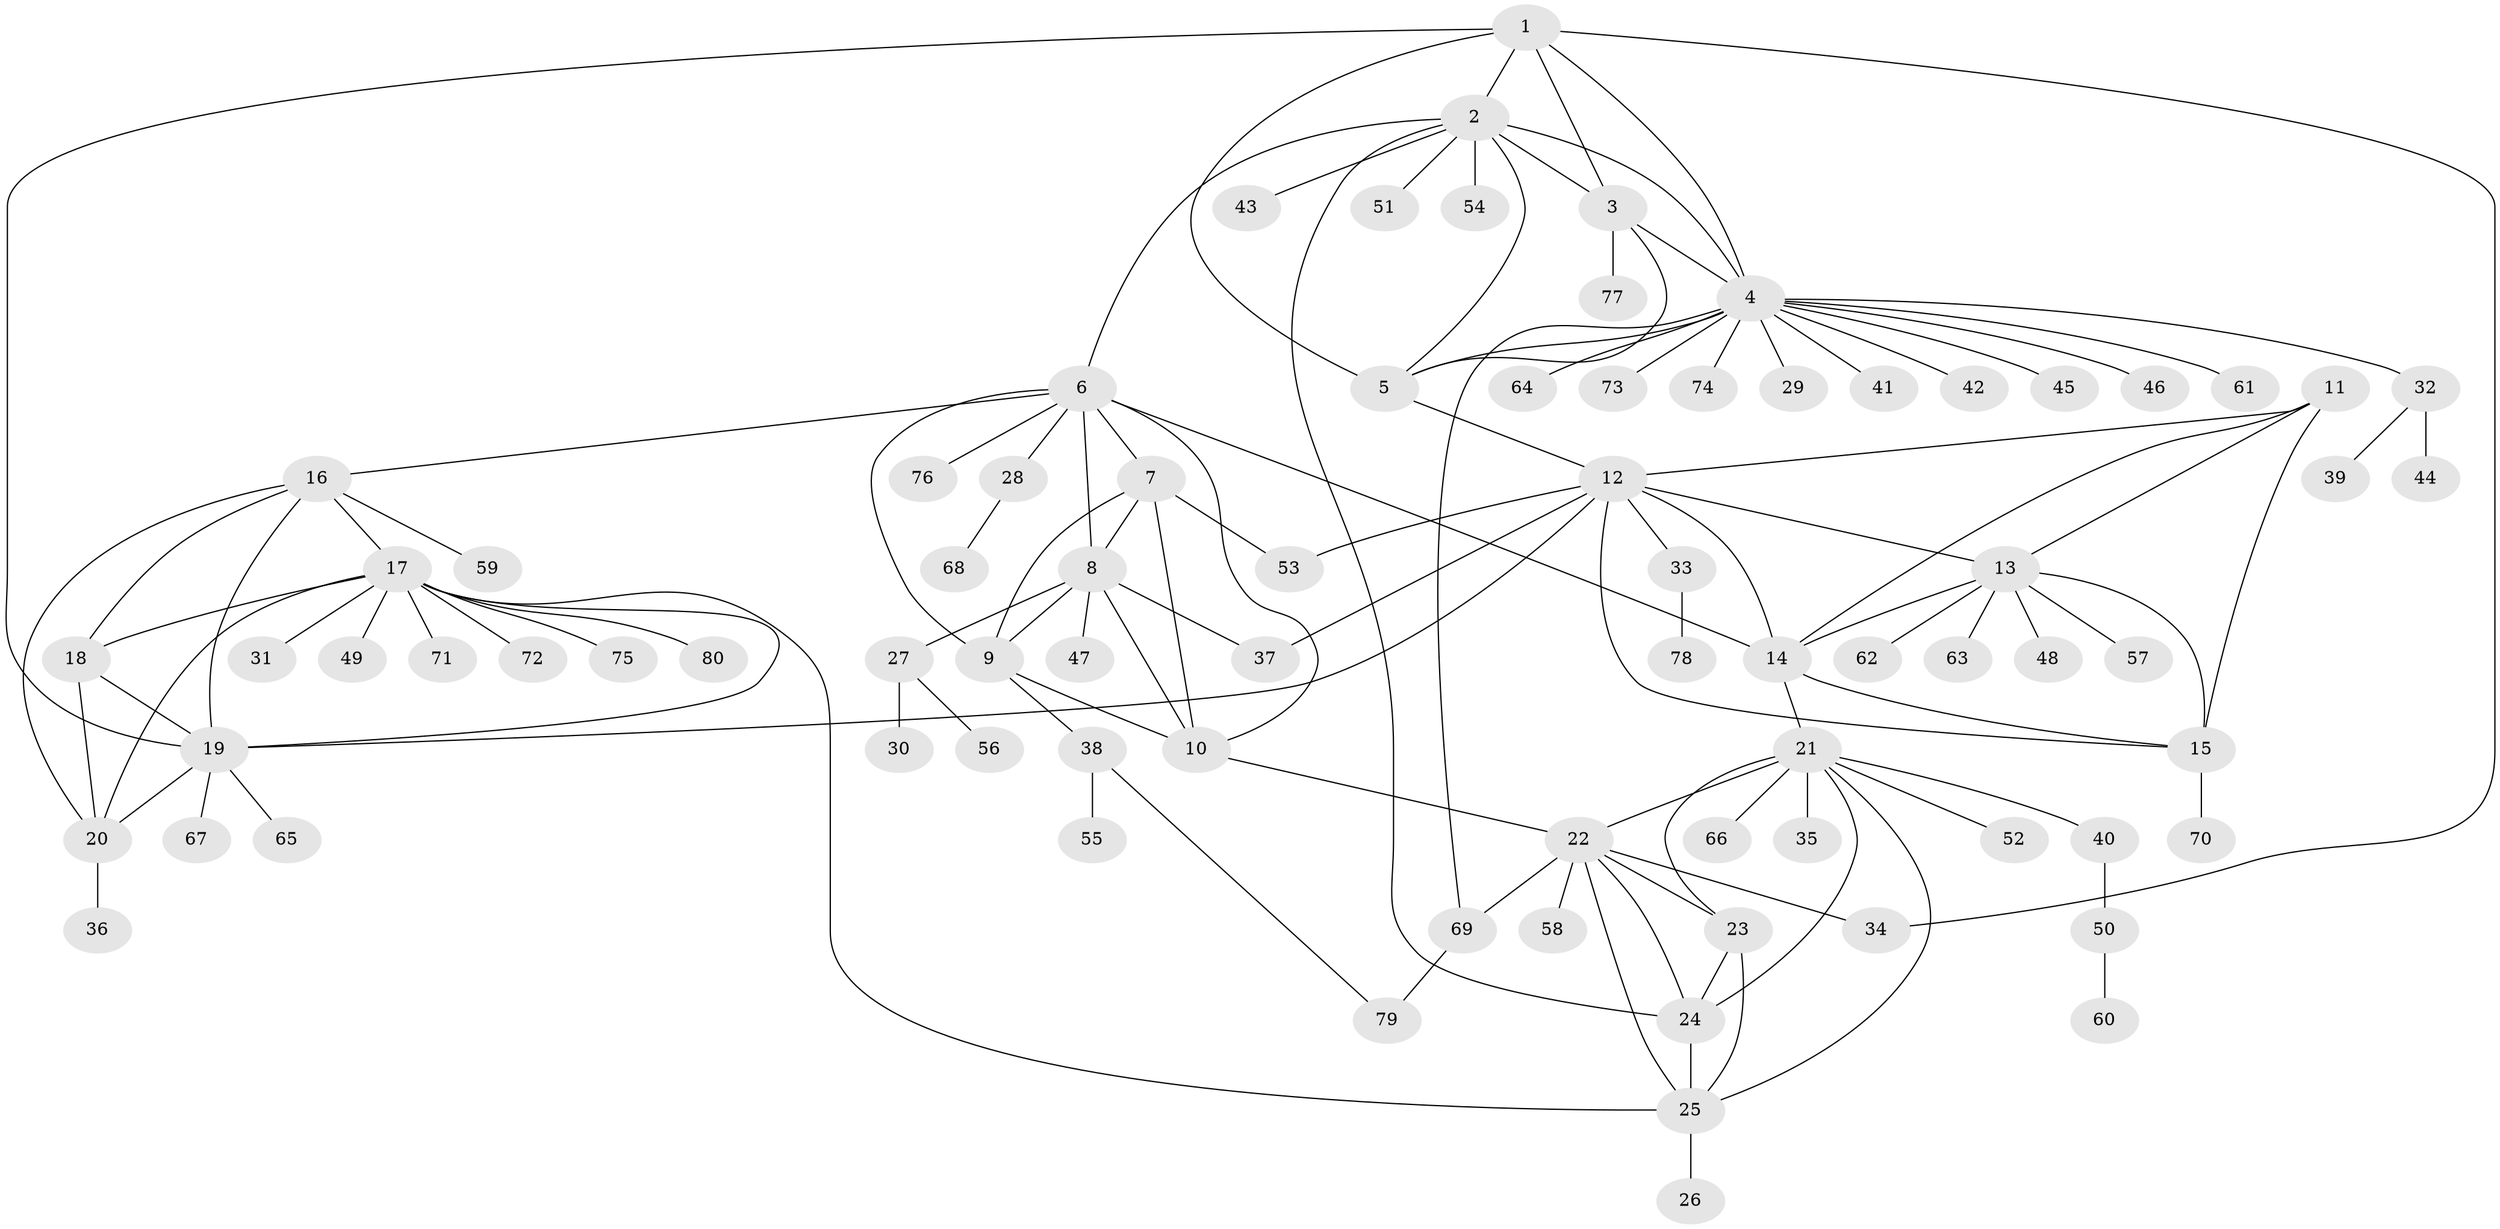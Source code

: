 // original degree distribution, {6: 0.07017543859649122, 10: 0.03508771929824561, 16: 0.008771929824561403, 5: 0.043859649122807015, 8: 0.008771929824561403, 9: 0.02631578947368421, 7: 0.017543859649122806, 12: 0.008771929824561403, 1: 0.5877192982456141, 3: 0.043859649122807015, 2: 0.14035087719298245, 4: 0.008771929824561403}
// Generated by graph-tools (version 1.1) at 2025/52/03/04/25 22:52:33]
// undirected, 80 vertices, 120 edges
graph export_dot {
  node [color=gray90,style=filled];
  1;
  2;
  3;
  4;
  5;
  6;
  7;
  8;
  9;
  10;
  11;
  12;
  13;
  14;
  15;
  16;
  17;
  18;
  19;
  20;
  21;
  22;
  23;
  24;
  25;
  26;
  27;
  28;
  29;
  30;
  31;
  32;
  33;
  34;
  35;
  36;
  37;
  38;
  39;
  40;
  41;
  42;
  43;
  44;
  45;
  46;
  47;
  48;
  49;
  50;
  51;
  52;
  53;
  54;
  55;
  56;
  57;
  58;
  59;
  60;
  61;
  62;
  63;
  64;
  65;
  66;
  67;
  68;
  69;
  70;
  71;
  72;
  73;
  74;
  75;
  76;
  77;
  78;
  79;
  80;
  1 -- 2 [weight=1.0];
  1 -- 3 [weight=1.0];
  1 -- 4 [weight=1.0];
  1 -- 5 [weight=1.0];
  1 -- 19 [weight=1.0];
  1 -- 34 [weight=1.0];
  2 -- 3 [weight=1.0];
  2 -- 4 [weight=1.0];
  2 -- 5 [weight=1.0];
  2 -- 6 [weight=1.0];
  2 -- 24 [weight=1.0];
  2 -- 43 [weight=1.0];
  2 -- 51 [weight=1.0];
  2 -- 54 [weight=1.0];
  3 -- 4 [weight=1.0];
  3 -- 5 [weight=1.0];
  3 -- 77 [weight=1.0];
  4 -- 5 [weight=1.0];
  4 -- 29 [weight=1.0];
  4 -- 32 [weight=1.0];
  4 -- 41 [weight=1.0];
  4 -- 42 [weight=1.0];
  4 -- 45 [weight=1.0];
  4 -- 46 [weight=1.0];
  4 -- 61 [weight=1.0];
  4 -- 64 [weight=1.0];
  4 -- 69 [weight=1.0];
  4 -- 73 [weight=1.0];
  4 -- 74 [weight=1.0];
  5 -- 12 [weight=1.0];
  6 -- 7 [weight=1.0];
  6 -- 8 [weight=1.0];
  6 -- 9 [weight=1.0];
  6 -- 10 [weight=1.0];
  6 -- 14 [weight=1.0];
  6 -- 16 [weight=1.0];
  6 -- 28 [weight=1.0];
  6 -- 76 [weight=1.0];
  7 -- 8 [weight=1.0];
  7 -- 9 [weight=1.0];
  7 -- 10 [weight=1.0];
  7 -- 53 [weight=1.0];
  8 -- 9 [weight=1.0];
  8 -- 10 [weight=1.0];
  8 -- 27 [weight=1.0];
  8 -- 37 [weight=1.0];
  8 -- 47 [weight=1.0];
  9 -- 10 [weight=1.0];
  9 -- 38 [weight=1.0];
  10 -- 22 [weight=1.0];
  11 -- 12 [weight=1.0];
  11 -- 13 [weight=1.0];
  11 -- 14 [weight=1.0];
  11 -- 15 [weight=1.0];
  12 -- 13 [weight=1.0];
  12 -- 14 [weight=1.0];
  12 -- 15 [weight=1.0];
  12 -- 19 [weight=1.0];
  12 -- 33 [weight=1.0];
  12 -- 37 [weight=1.0];
  12 -- 53 [weight=1.0];
  13 -- 14 [weight=1.0];
  13 -- 15 [weight=1.0];
  13 -- 48 [weight=1.0];
  13 -- 57 [weight=1.0];
  13 -- 62 [weight=1.0];
  13 -- 63 [weight=1.0];
  14 -- 15 [weight=1.0];
  14 -- 21 [weight=1.0];
  15 -- 70 [weight=1.0];
  16 -- 17 [weight=1.0];
  16 -- 18 [weight=1.0];
  16 -- 19 [weight=1.0];
  16 -- 20 [weight=1.0];
  16 -- 59 [weight=1.0];
  17 -- 18 [weight=1.0];
  17 -- 19 [weight=1.0];
  17 -- 20 [weight=1.0];
  17 -- 25 [weight=1.0];
  17 -- 31 [weight=1.0];
  17 -- 49 [weight=1.0];
  17 -- 71 [weight=1.0];
  17 -- 72 [weight=1.0];
  17 -- 75 [weight=1.0];
  17 -- 80 [weight=1.0];
  18 -- 19 [weight=1.0];
  18 -- 20 [weight=1.0];
  19 -- 20 [weight=1.0];
  19 -- 65 [weight=1.0];
  19 -- 67 [weight=1.0];
  20 -- 36 [weight=1.0];
  21 -- 22 [weight=1.0];
  21 -- 23 [weight=1.0];
  21 -- 24 [weight=1.0];
  21 -- 25 [weight=1.0];
  21 -- 35 [weight=1.0];
  21 -- 40 [weight=1.0];
  21 -- 52 [weight=1.0];
  21 -- 66 [weight=1.0];
  22 -- 23 [weight=1.0];
  22 -- 24 [weight=1.0];
  22 -- 25 [weight=1.0];
  22 -- 34 [weight=1.0];
  22 -- 58 [weight=1.0];
  22 -- 69 [weight=1.0];
  23 -- 24 [weight=1.0];
  23 -- 25 [weight=1.0];
  24 -- 25 [weight=1.0];
  25 -- 26 [weight=1.0];
  27 -- 30 [weight=1.0];
  27 -- 56 [weight=1.0];
  28 -- 68 [weight=1.0];
  32 -- 39 [weight=1.0];
  32 -- 44 [weight=1.0];
  33 -- 78 [weight=1.0];
  38 -- 55 [weight=1.0];
  38 -- 79 [weight=1.0];
  40 -- 50 [weight=1.0];
  50 -- 60 [weight=1.0];
  69 -- 79 [weight=1.0];
}
